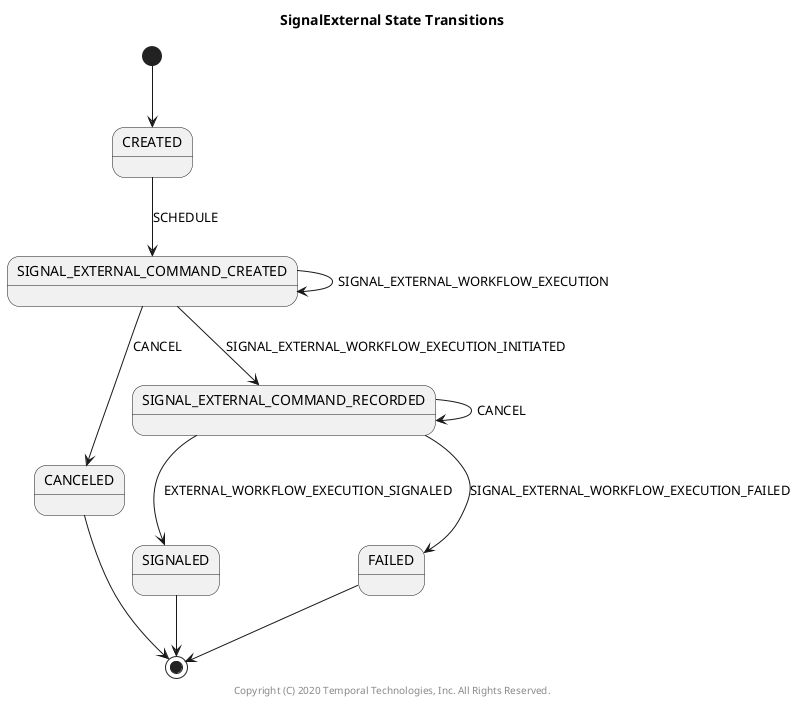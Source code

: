 ` PlantUML <plantuml.com> State Diagram.
` Generated from src/main/java/io/temporal/internal/statemachines/SignalExternalStateMachine.java
` by io.temporal.internal.statemachines.CommandsGeneratePlantUMLStateDiagramsTest.


@startuml
title SignalExternal State Transitions

[*] --> CREATED
CREATED --> SIGNAL_EXTERNAL_COMMAND_CREATED: SCHEDULE
SIGNAL_EXTERNAL_COMMAND_CREATED --> SIGNAL_EXTERNAL_COMMAND_CREATED: SIGNAL_EXTERNAL_WORKFLOW_EXECUTION
SIGNAL_EXTERNAL_COMMAND_CREATED --> CANCELED: CANCEL
SIGNAL_EXTERNAL_COMMAND_CREATED --> SIGNAL_EXTERNAL_COMMAND_RECORDED: SIGNAL_EXTERNAL_WORKFLOW_EXECUTION_INITIATED
SIGNAL_EXTERNAL_COMMAND_RECORDED --> SIGNAL_EXTERNAL_COMMAND_RECORDED: CANCEL
SIGNAL_EXTERNAL_COMMAND_RECORDED --> SIGNALED: EXTERNAL_WORKFLOW_EXECUTION_SIGNALED
SIGNAL_EXTERNAL_COMMAND_RECORDED --> FAILED: SIGNAL_EXTERNAL_WORKFLOW_EXECUTION_FAILED
SIGNALED --> [*]
FAILED --> [*]
CANCELED --> [*]
center footer Copyright (C) 2020 Temporal Technologies, Inc. All Rights Reserved.
@enduml
